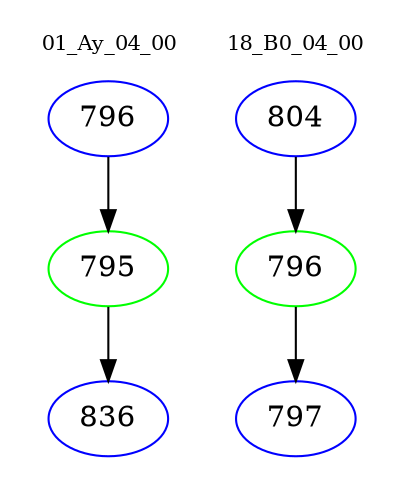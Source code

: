 digraph{
subgraph cluster_0 {
color = white
label = "01_Ay_04_00";
fontsize=10;
T0_796 [label="796", color="blue"]
T0_796 -> T0_795 [color="black"]
T0_795 [label="795", color="green"]
T0_795 -> T0_836 [color="black"]
T0_836 [label="836", color="blue"]
}
subgraph cluster_1 {
color = white
label = "18_B0_04_00";
fontsize=10;
T1_804 [label="804", color="blue"]
T1_804 -> T1_796 [color="black"]
T1_796 [label="796", color="green"]
T1_796 -> T1_797 [color="black"]
T1_797 [label="797", color="blue"]
}
}
